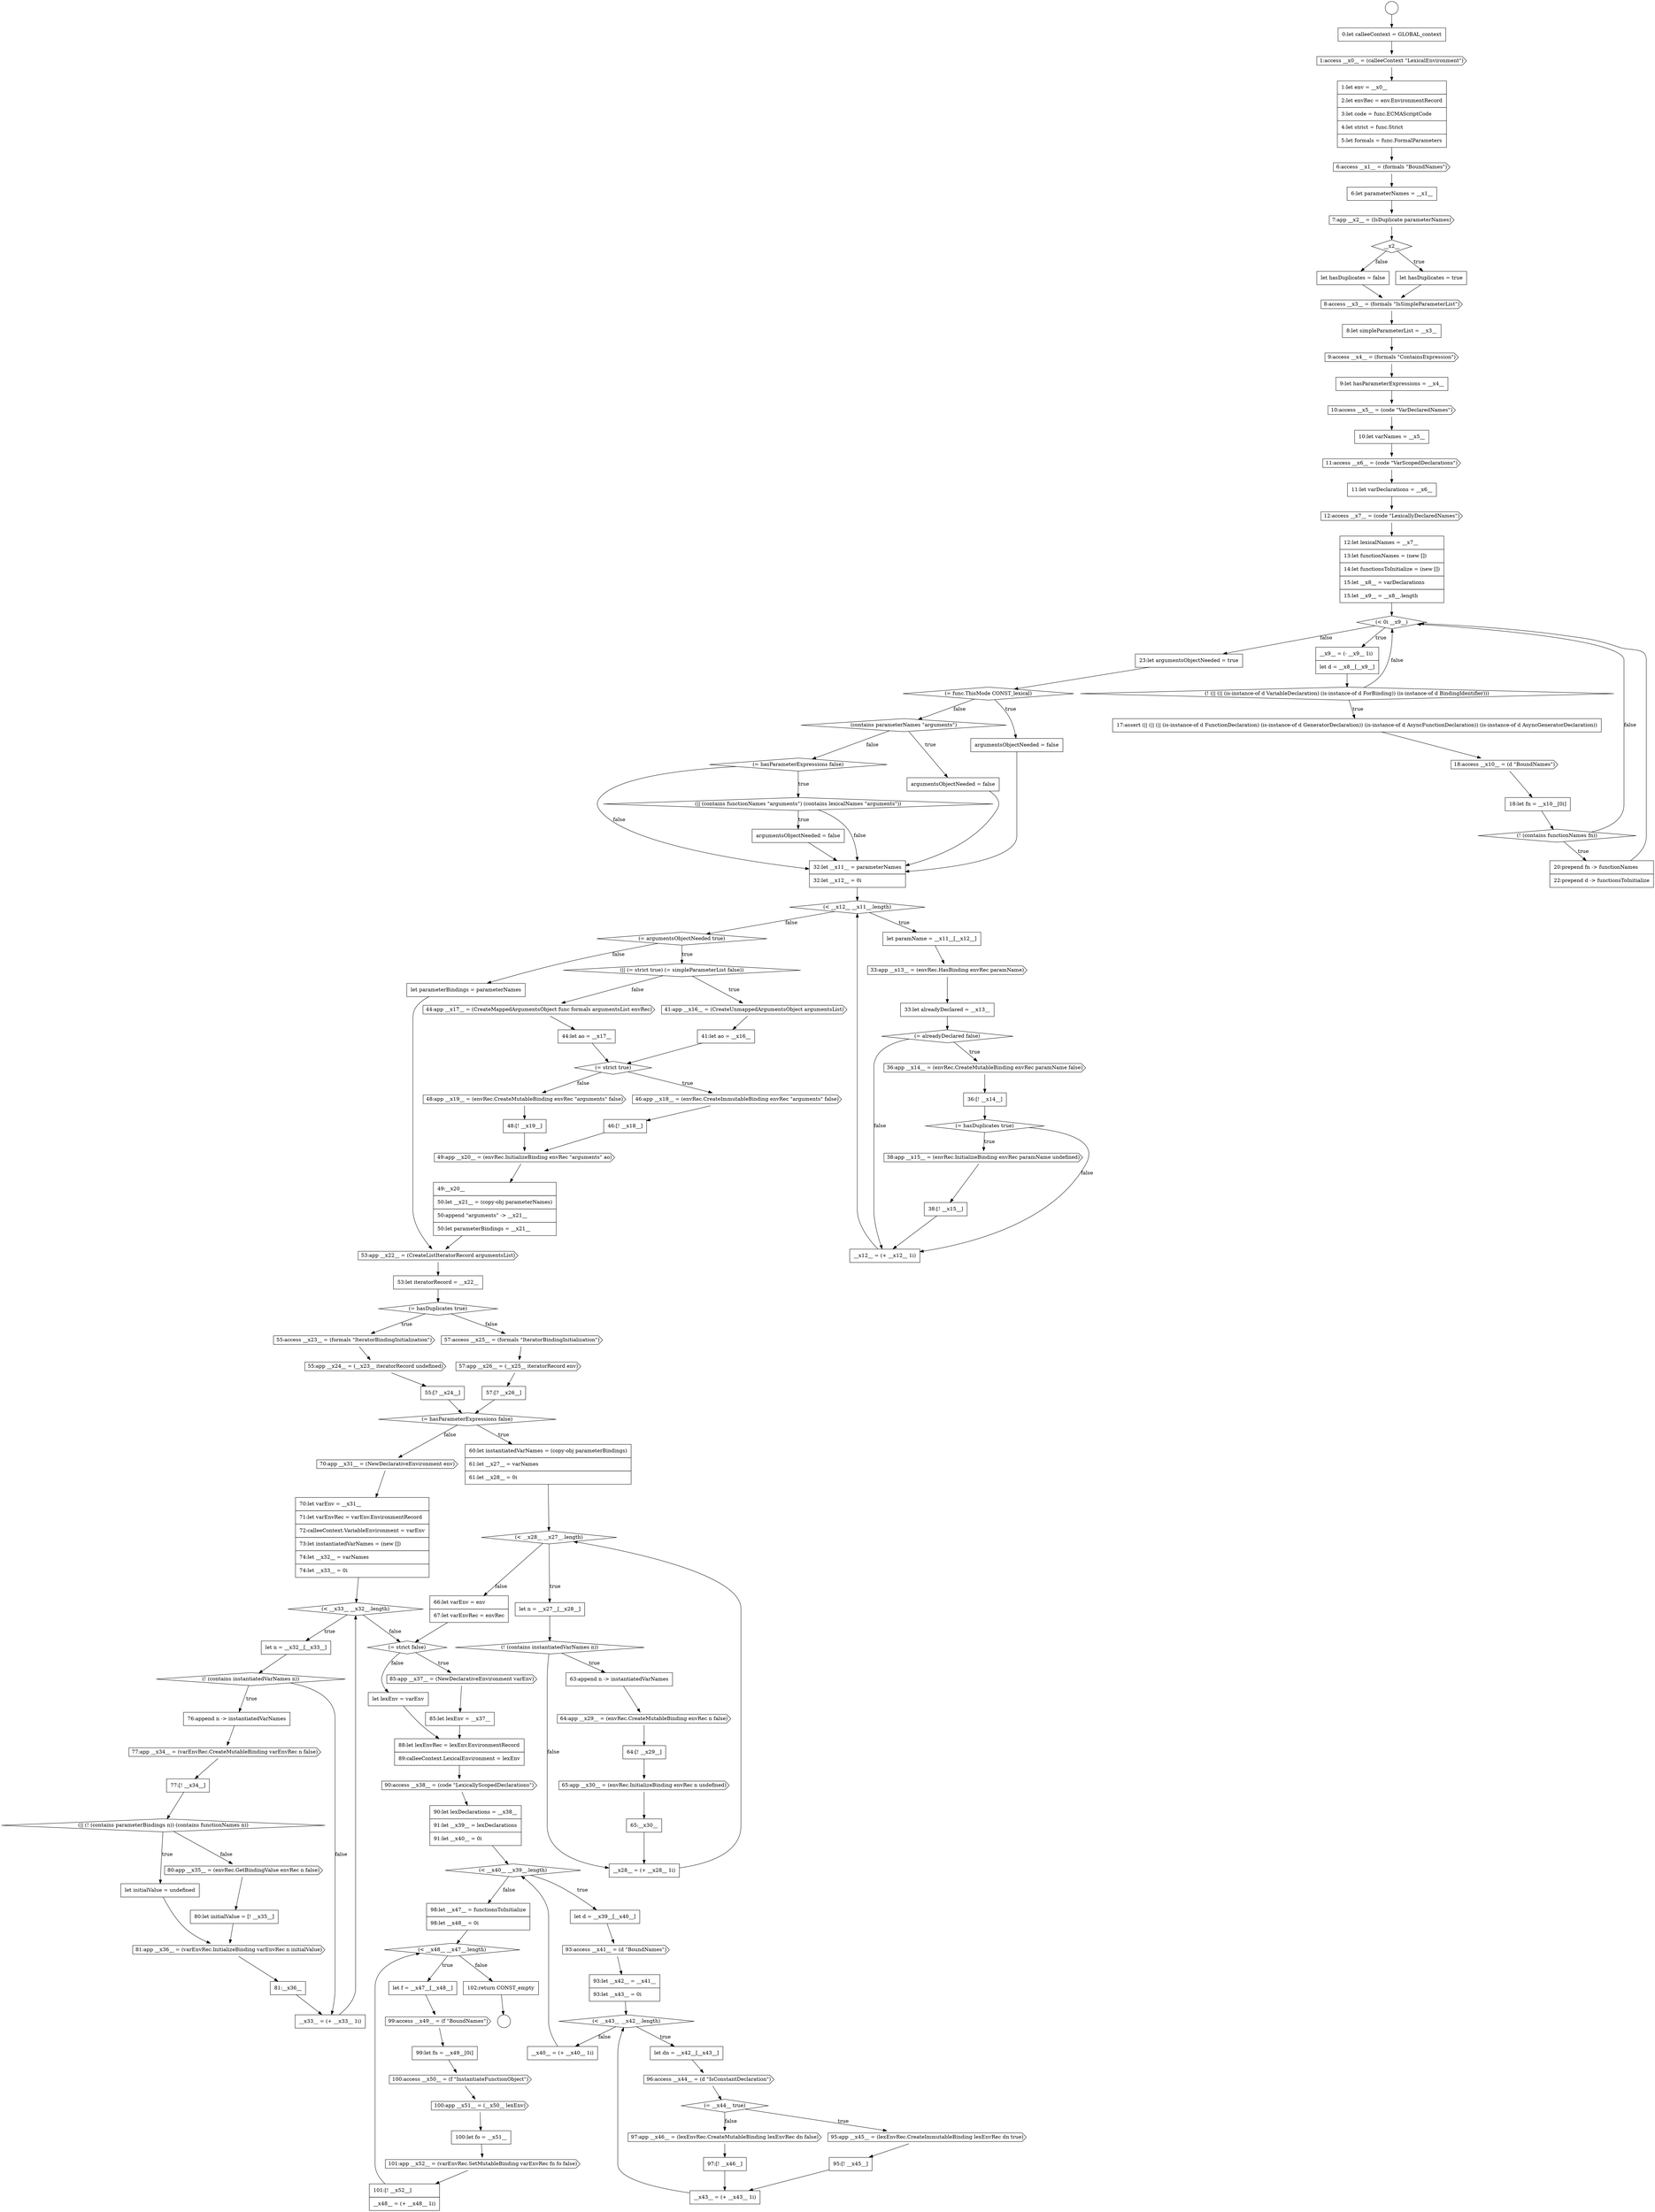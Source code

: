 digraph {
  node2163 [shape=none, margin=0, label=<<font color="black">
    <table border="0" cellborder="1" cellspacing="0" cellpadding="10">
      <tr><td align="left">41:let ao = __x16__</td></tr>
    </table>
  </font>> color="black" fillcolor="white" style=filled]
  node2199 [shape=diamond, label=<<font color="black">(! (contains instantiatedVarNames n))</font>> color="black" fillcolor="white" style=filled]
  node2131 [shape=none, margin=0, label=<<font color="black">
    <table border="0" cellborder="1" cellspacing="0" cellpadding="10">
      <tr><td align="left">12:let lexicalNames = __x7__</td></tr>
      <tr><td align="left">13:let functionNames = (new [])</td></tr>
      <tr><td align="left">14:let functionsToInitialize = (new [])</td></tr>
      <tr><td align="left">15:let __x8__ = varDeclarations</td></tr>
      <tr><td align="left">15:let __x9__ = __x8__.length</td></tr>
    </table>
  </font>> color="black" fillcolor="white" style=filled]
  node2210 [shape=diamond, label=<<font color="black">(= strict false)</font>> color="black" fillcolor="white" style=filled]
  node2117 [shape=none, margin=0, label=<<font color="black">
    <table border="0" cellborder="1" cellspacing="0" cellpadding="10">
      <tr><td align="left">6:let parameterNames = __x1__</td></tr>
    </table>
  </font>> color="black" fillcolor="white" style=filled]
  node2231 [shape=none, margin=0, label=<<font color="black">
    <table border="0" cellborder="1" cellspacing="0" cellpadding="10">
      <tr><td align="left">98:let __x47__ = functionsToInitialize</td></tr>
      <tr><td align="left">98:let __x48__ = 0i</td></tr>
    </table>
  </font>> color="black" fillcolor="white" style=filled]
  node2114 [shape=cds, label=<<font color="black">1:access __x0__ = (calleeContext &quot;LexicalEnvironment&quot;)</font>> color="black" fillcolor="white" style=filled]
  node2195 [shape=cds, label=<<font color="black">70:app __x31__ = (NewDeclarativeEnvironment env)</font>> color="black" fillcolor="white" style=filled]
  node2184 [shape=none, margin=0, label=<<font color="black">
    <table border="0" cellborder="1" cellspacing="0" cellpadding="10">
      <tr><td align="left">60:let instantiatedVarNames = (copy-obj parameterBindings)</td></tr>
      <tr><td align="left">61:let __x27__ = varNames</td></tr>
      <tr><td align="left">61:let __x28__ = 0i</td></tr>
    </table>
  </font>> color="black" fillcolor="white" style=filled]
  node2141 [shape=diamond, label=<<font color="black">(= func.ThisMode CONST_lexical)</font>> color="black" fillcolor="white" style=filled]
  node2168 [shape=none, margin=0, label=<<font color="black">
    <table border="0" cellborder="1" cellspacing="0" cellpadding="10">
      <tr><td align="left">46:[! __x18__]</td></tr>
    </table>
  </font>> color="black" fillcolor="white" style=filled]
  node2146 [shape=diamond, label=<<font color="black">(|| (contains functionNames &quot;arguments&quot;) (contains lexicalNames &quot;arguments&quot;))</font>> color="black" fillcolor="white" style=filled]
  node2216 [shape=none, margin=0, label=<<font color="black">
    <table border="0" cellborder="1" cellspacing="0" cellpadding="10">
      <tr><td align="left">90:let lexDeclarations = __x38__</td></tr>
      <tr><td align="left">91:let __x39__ = lexDeclarations</td></tr>
      <tr><td align="left">91:let __x40__ = 0i</td></tr>
    </table>
  </font>> color="black" fillcolor="white" style=filled]
  node2227 [shape=cds, label=<<font color="black">97:app __x46__ = (lexEnvRec.CreateMutableBinding lexEnvRec dn false)</font>> color="black" fillcolor="white" style=filled]
  node2173 [shape=none, margin=0, label=<<font color="black">
    <table border="0" cellborder="1" cellspacing="0" cellpadding="10">
      <tr><td align="left">let parameterBindings = parameterNames</td></tr>
    </table>
  </font>> color="black" fillcolor="white" style=filled]
  node2136 [shape=cds, label=<<font color="black">18:access __x10__ = (d &quot;BoundNames&quot;)</font>> color="black" fillcolor="white" style=filled]
  node2217 [shape=diamond, label=<<font color="black">(&lt; __x40__ __x39__.length)</font>> color="black" fillcolor="white" style=filled]
  node2185 [shape=diamond, label=<<font color="black">(&lt; __x28__ __x27__.length)</font>> color="black" fillcolor="white" style=filled]
  node2126 [shape=cds, label=<<font color="black">10:access __x5__ = (code &quot;VarDeclaredNames&quot;)</font>> color="black" fillcolor="white" style=filled]
  node2169 [shape=cds, label=<<font color="black">48:app __x19__ = (envRec.CreateMutableBinding envRec &quot;arguments&quot; false)</font>> color="black" fillcolor="white" style=filled]
  node2158 [shape=none, margin=0, label=<<font color="black">
    <table border="0" cellborder="1" cellspacing="0" cellpadding="10">
      <tr><td align="left">38:[! __x15__]</td></tr>
    </table>
  </font>> color="black" fillcolor="white" style=filled]
  node2237 [shape=cds, label=<<font color="black">100:app __x51__ = (__x50__ lexEnv)</font>> color="black" fillcolor="white" style=filled]
  node2236 [shape=cds, label=<<font color="black">100:access __x50__ = (f &quot;InstantiateFunctionObject&quot;)</font>> color="black" fillcolor="white" style=filled]
  node2122 [shape=cds, label=<<font color="black">8:access __x3__ = (formals &quot;IsSimpleParameterList&quot;)</font>> color="black" fillcolor="white" style=filled]
  node2178 [shape=cds, label=<<font color="black">55:app __x24__ = (__x23__ iteratorRecord undefined)</font>> color="black" fillcolor="white" style=filled]
  node2222 [shape=none, margin=0, label=<<font color="black">
    <table border="0" cellborder="1" cellspacing="0" cellpadding="10">
      <tr><td align="left">let dn = __x42__[__x43__]</td></tr>
    </table>
  </font>> color="black" fillcolor="white" style=filled]
  node2190 [shape=none, margin=0, label=<<font color="black">
    <table border="0" cellborder="1" cellspacing="0" cellpadding="10">
      <tr><td align="left">64:[! __x29__]</td></tr>
    </table>
  </font>> color="black" fillcolor="white" style=filled]
  node2137 [shape=none, margin=0, label=<<font color="black">
    <table border="0" cellborder="1" cellspacing="0" cellpadding="10">
      <tr><td align="left">18:let fn = __x10__[0i]</td></tr>
    </table>
  </font>> color="black" fillcolor="white" style=filled]
  node2154 [shape=cds, label=<<font color="black">36:app __x14__ = (envRec.CreateMutableBinding envRec paramName false)</font>> color="black" fillcolor="white" style=filled]
  node2205 [shape=cds, label=<<font color="black">80:app __x35__ = (envRec.GetBindingValue envRec n false)</font>> color="black" fillcolor="white" style=filled]
  node2204 [shape=none, margin=0, label=<<font color="black">
    <table border="0" cellborder="1" cellspacing="0" cellpadding="10">
      <tr><td align="left">let initialValue = undefined</td></tr>
    </table>
  </font>> color="black" fillcolor="white" style=filled]
  node2164 [shape=cds, label=<<font color="black">44:app __x17__ = (CreateMappedArgumentsObject func formals argumentsList envRec)</font>> color="black" fillcolor="white" style=filled]
  node2118 [shape=cds, label=<<font color="black">7:app __x2__ = (IsDuplicate parameterNames)</font>> color="black" fillcolor="white" style=filled]
  node2232 [shape=diamond, label=<<font color="black">(&lt; __x48__ __x47__.length)</font>> color="black" fillcolor="white" style=filled]
  node2133 [shape=none, margin=0, label=<<font color="black">
    <table border="0" cellborder="1" cellspacing="0" cellpadding="10">
      <tr><td align="left">__x9__ = (- __x9__ 1i)</td></tr>
      <tr><td align="left">let d = __x8__[__x9__]</td></tr>
    </table>
  </font>> color="black" fillcolor="white" style=filled]
  node2147 [shape=none, margin=0, label=<<font color="black">
    <table border="0" cellborder="1" cellspacing="0" cellpadding="10">
      <tr><td align="left">argumentsObjectNeeded = false</td></tr>
    </table>
  </font>> color="black" fillcolor="white" style=filled]
  node2150 [shape=none, margin=0, label=<<font color="black">
    <table border="0" cellborder="1" cellspacing="0" cellpadding="10">
      <tr><td align="left">let paramName = __x11__[__x12__]</td></tr>
    </table>
  </font>> color="black" fillcolor="white" style=filled]
  node2132 [shape=diamond, label=<<font color="black">(&lt; 0i __x9__)</font>> color="black" fillcolor="white" style=filled]
  node2200 [shape=none, margin=0, label=<<font color="black">
    <table border="0" cellborder="1" cellspacing="0" cellpadding="10">
      <tr><td align="left">76:append n -&gt; instantiatedVarNames</td></tr>
    </table>
  </font>> color="black" fillcolor="white" style=filled]
  node2179 [shape=none, margin=0, label=<<font color="black">
    <table border="0" cellborder="1" cellspacing="0" cellpadding="10">
      <tr><td align="left">55:[? __x24__]</td></tr>
    </table>
  </font>> color="black" fillcolor="white" style=filled]
  node2181 [shape=cds, label=<<font color="black">57:app __x26__ = (__x25__ iteratorRecord env)</font>> color="black" fillcolor="white" style=filled]
  node2213 [shape=none, margin=0, label=<<font color="black">
    <table border="0" cellborder="1" cellspacing="0" cellpadding="10">
      <tr><td align="left">let lexEnv = varEnv</td></tr>
    </table>
  </font>> color="black" fillcolor="white" style=filled]
  node2211 [shape=cds, label=<<font color="black">85:app __x37__ = (NewDeclarativeEnvironment varEnv)</font>> color="black" fillcolor="white" style=filled]
  node2228 [shape=none, margin=0, label=<<font color="black">
    <table border="0" cellborder="1" cellspacing="0" cellpadding="10">
      <tr><td align="left">97:[! __x46__]</td></tr>
    </table>
  </font>> color="black" fillcolor="white" style=filled]
  node2112 [shape=circle label=" " color="black" fillcolor="white" style=filled]
  node2157 [shape=cds, label=<<font color="black">38:app __x15__ = (envRec.InitializeBinding envRec paramName undefined)</font>> color="black" fillcolor="white" style=filled]
  node2115 [shape=none, margin=0, label=<<font color="black">
    <table border="0" cellborder="1" cellspacing="0" cellpadding="10">
      <tr><td align="left">1:let env = __x0__</td></tr>
      <tr><td align="left">2:let envRec = env.EnvironmentRecord</td></tr>
      <tr><td align="left">3:let code = func.ECMAScriptCode</td></tr>
      <tr><td align="left">4:let strict = func.Strict</td></tr>
      <tr><td align="left">5:let formals = func.FormalParameters</td></tr>
    </table>
  </font>> color="black" fillcolor="white" style=filled]
  node2172 [shape=none, margin=0, label=<<font color="black">
    <table border="0" cellborder="1" cellspacing="0" cellpadding="10">
      <tr><td align="left">49:__x20__</td></tr>
      <tr><td align="left">50:let __x21__ = (copy-obj parameterNames)</td></tr>
      <tr><td align="left">50:append &quot;arguments&quot; -&gt; __x21__</td></tr>
      <tr><td align="left">50:let parameterBindings = __x21__</td></tr>
    </table>
  </font>> color="black" fillcolor="white" style=filled]
  node2196 [shape=none, margin=0, label=<<font color="black">
    <table border="0" cellborder="1" cellspacing="0" cellpadding="10">
      <tr><td align="left">70:let varEnv = __x31__</td></tr>
      <tr><td align="left">71:let varEnvRec = varEnv.EnvironmentRecord</td></tr>
      <tr><td align="left">72:calleeContext.VariableEnvironment = varEnv</td></tr>
      <tr><td align="left">73:let instantiatedVarNames = (new [])</td></tr>
      <tr><td align="left">74:let __x32__ = varNames</td></tr>
      <tr><td align="left">74:let __x33__ = 0i</td></tr>
    </table>
  </font>> color="black" fillcolor="white" style=filled]
  node2240 [shape=none, margin=0, label=<<font color="black">
    <table border="0" cellborder="1" cellspacing="0" cellpadding="10">
      <tr><td align="left">101:[! __x52__]</td></tr>
      <tr><td align="left">__x48__ = (+ __x48__ 1i)</td></tr>
    </table>
  </font>> color="black" fillcolor="white" style=filled]
  node2125 [shape=none, margin=0, label=<<font color="black">
    <table border="0" cellborder="1" cellspacing="0" cellpadding="10">
      <tr><td align="left">9:let hasParameterExpressions = __x4__</td></tr>
    </table>
  </font>> color="black" fillcolor="white" style=filled]
  node2153 [shape=diamond, label=<<font color="black">(= alreadyDeclared false)</font>> color="black" fillcolor="white" style=filled]
  node2140 [shape=none, margin=0, label=<<font color="black">
    <table border="0" cellborder="1" cellspacing="0" cellpadding="10">
      <tr><td align="left">23:let argumentsObjectNeeded = true</td></tr>
    </table>
  </font>> color="black" fillcolor="white" style=filled]
  node2203 [shape=diamond, label=<<font color="black">(|| (! (contains parameterBindings n)) (contains functionNames n))</font>> color="black" fillcolor="white" style=filled]
  node2208 [shape=none, margin=0, label=<<font color="black">
    <table border="0" cellborder="1" cellspacing="0" cellpadding="10">
      <tr><td align="left">81:__x36__</td></tr>
    </table>
  </font>> color="black" fillcolor="white" style=filled]
  node2221 [shape=diamond, label=<<font color="black">(&lt; __x43__ __x42__.length)</font>> color="black" fillcolor="white" style=filled]
  node2189 [shape=cds, label=<<font color="black">64:app __x29__ = (envRec.CreateMutableBinding envRec n false)</font>> color="black" fillcolor="white" style=filled]
  node2176 [shape=diamond, label=<<font color="black">(= hasDuplicates true)</font>> color="black" fillcolor="white" style=filled]
  node2149 [shape=diamond, label=<<font color="black">(&lt; __x12__ __x11__.length)</font>> color="black" fillcolor="white" style=filled]
  node2121 [shape=none, margin=0, label=<<font color="black">
    <table border="0" cellborder="1" cellspacing="0" cellpadding="10">
      <tr><td align="left">let hasDuplicates = false</td></tr>
    </table>
  </font>> color="black" fillcolor="white" style=filled]
  node2235 [shape=none, margin=0, label=<<font color="black">
    <table border="0" cellborder="1" cellspacing="0" cellpadding="10">
      <tr><td align="left">99:let fn = __x49__[0i]</td></tr>
    </table>
  </font>> color="black" fillcolor="white" style=filled]
  node2144 [shape=none, margin=0, label=<<font color="black">
    <table border="0" cellborder="1" cellspacing="0" cellpadding="10">
      <tr><td align="left">argumentsObjectNeeded = false</td></tr>
    </table>
  </font>> color="black" fillcolor="white" style=filled]
  node2225 [shape=cds, label=<<font color="black">95:app __x45__ = (lexEnvRec.CreateImmutableBinding lexEnvRec dn true)</font>> color="black" fillcolor="white" style=filled]
  node2188 [shape=none, margin=0, label=<<font color="black">
    <table border="0" cellborder="1" cellspacing="0" cellpadding="10">
      <tr><td align="left">63:append n -&gt; instantiatedVarNames</td></tr>
    </table>
  </font>> color="black" fillcolor="white" style=filled]
  node2134 [shape=diamond, label=<<font color="black">(! (|| (|| (is-instance-of d VariableDeclaration) (is-instance-of d ForBinding)) (is-instance-of d BindingIdentifier)))</font>> color="black" fillcolor="white" style=filled]
  node2161 [shape=diamond, label=<<font color="black">(|| (= strict true) (= simpleParameterList false))</font>> color="black" fillcolor="white" style=filled]
  node2193 [shape=none, margin=0, label=<<font color="black">
    <table border="0" cellborder="1" cellspacing="0" cellpadding="10">
      <tr><td align="left">__x28__ = (+ __x28__ 1i)</td></tr>
    </table>
  </font>> color="black" fillcolor="white" style=filled]
  node2220 [shape=none, margin=0, label=<<font color="black">
    <table border="0" cellborder="1" cellspacing="0" cellpadding="10">
      <tr><td align="left">93:let __x42__ = __x41__</td></tr>
      <tr><td align="left">93:let __x43__ = 0i</td></tr>
    </table>
  </font>> color="black" fillcolor="white" style=filled]
  node2166 [shape=diamond, label=<<font color="black">(= strict true)</font>> color="black" fillcolor="white" style=filled]
  node2148 [shape=none, margin=0, label=<<font color="black">
    <table border="0" cellborder="1" cellspacing="0" cellpadding="10">
      <tr><td align="left">32:let __x11__ = parameterNames</td></tr>
      <tr><td align="left">32:let __x12__ = 0i</td></tr>
    </table>
  </font>> color="black" fillcolor="white" style=filled]
  node2119 [shape=diamond, label=<<font color="black">__x2__</font>> color="black" fillcolor="white" style=filled]
  node2214 [shape=none, margin=0, label=<<font color="black">
    <table border="0" cellborder="1" cellspacing="0" cellpadding="10">
      <tr><td align="left">88:let lexEnvRec = lexEnv.EnvironmentRecord</td></tr>
      <tr><td align="left">89:calleeContext.LexicalEnvironment = lexEnv</td></tr>
    </table>
  </font>> color="black" fillcolor="white" style=filled]
  node2116 [shape=cds, label=<<font color="black">6:access __x1__ = (formals &quot;BoundNames&quot;)</font>> color="black" fillcolor="white" style=filled]
  node2197 [shape=diamond, label=<<font color="black">(&lt; __x33__ __x32__.length)</font>> color="black" fillcolor="white" style=filled]
  node2151 [shape=cds, label=<<font color="black">33:app __x13__ = (envRec.HasBinding envRec paramName)</font>> color="black" fillcolor="white" style=filled]
  node2229 [shape=none, margin=0, label=<<font color="black">
    <table border="0" cellborder="1" cellspacing="0" cellpadding="10">
      <tr><td align="left">__x43__ = (+ __x43__ 1i)</td></tr>
    </table>
  </font>> color="black" fillcolor="white" style=filled]
  node2180 [shape=cds, label=<<font color="black">57:access __x25__ = (formals &quot;IteratorBindingInitialization&quot;)</font>> color="black" fillcolor="white" style=filled]
  node2182 [shape=none, margin=0, label=<<font color="black">
    <table border="0" cellborder="1" cellspacing="0" cellpadding="10">
      <tr><td align="left">57:[? __x26__]</td></tr>
    </table>
  </font>> color="black" fillcolor="white" style=filled]
  node2129 [shape=none, margin=0, label=<<font color="black">
    <table border="0" cellborder="1" cellspacing="0" cellpadding="10">
      <tr><td align="left">11:let varDeclarations = __x6__</td></tr>
    </table>
  </font>> color="black" fillcolor="white" style=filled]
  node2111 [shape=circle label=" " color="black" fillcolor="white" style=filled]
  node2139 [shape=none, margin=0, label=<<font color="black">
    <table border="0" cellborder="1" cellspacing="0" cellpadding="10">
      <tr><td align="left">20:prepend fn -&gt; functionNames</td></tr>
      <tr><td align="left">22:prepend d -&gt; functionsToInitialize</td></tr>
    </table>
  </font>> color="black" fillcolor="white" style=filled]
  node2156 [shape=diamond, label=<<font color="black">(= hasDuplicates true)</font>> color="black" fillcolor="white" style=filled]
  node2207 [shape=cds, label=<<font color="black">81:app __x36__ = (varEnvRec.InitializeBinding varEnvRec n initialValue)</font>> color="black" fillcolor="white" style=filled]
  node2212 [shape=none, margin=0, label=<<font color="black">
    <table border="0" cellborder="1" cellspacing="0" cellpadding="10">
      <tr><td align="left">85:let lexEnv = __x37__</td></tr>
    </table>
  </font>> color="black" fillcolor="white" style=filled]
  node2171 [shape=cds, label=<<font color="black">49:app __x20__ = (envRec.InitializeBinding envRec &quot;arguments&quot; ao)</font>> color="black" fillcolor="white" style=filled]
  node2239 [shape=cds, label=<<font color="black">101:app __x52__ = (varEnvRec.SetMutableBinding varEnvRec fn fo false)</font>> color="black" fillcolor="white" style=filled]
  node2202 [shape=none, margin=0, label=<<font color="black">
    <table border="0" cellborder="1" cellspacing="0" cellpadding="10">
      <tr><td align="left">77:[! __x34__]</td></tr>
    </table>
  </font>> color="black" fillcolor="white" style=filled]
  node2124 [shape=cds, label=<<font color="black">9:access __x4__ = (formals &quot;ContainsExpression&quot;)</font>> color="black" fillcolor="white" style=filled]
  node2234 [shape=cds, label=<<font color="black">99:access __x49__ = (f &quot;BoundNames&quot;)</font>> color="black" fillcolor="white" style=filled]
  node2192 [shape=none, margin=0, label=<<font color="black">
    <table border="0" cellborder="1" cellspacing="0" cellpadding="10">
      <tr><td align="left">65:__x30__</td></tr>
    </table>
  </font>> color="black" fillcolor="white" style=filled]
  node2143 [shape=diamond, label=<<font color="black">(contains parameterNames &quot;arguments&quot;)</font>> color="black" fillcolor="white" style=filled]
  node2175 [shape=none, margin=0, label=<<font color="black">
    <table border="0" cellborder="1" cellspacing="0" cellpadding="10">
      <tr><td align="left">53:let iteratorRecord = __x22__</td></tr>
    </table>
  </font>> color="black" fillcolor="white" style=filled]
  node2160 [shape=diamond, label=<<font color="black">(= argumentsObjectNeeded true)</font>> color="black" fillcolor="white" style=filled]
  node2224 [shape=diamond, label=<<font color="black">(= __x44__ true)</font>> color="black" fillcolor="white" style=filled]
  node2165 [shape=none, margin=0, label=<<font color="black">
    <table border="0" cellborder="1" cellspacing="0" cellpadding="10">
      <tr><td align="left">44:let ao = __x17__</td></tr>
    </table>
  </font>> color="black" fillcolor="white" style=filled]
  node2219 [shape=cds, label=<<font color="black">93:access __x41__ = (d &quot;BoundNames&quot;)</font>> color="black" fillcolor="white" style=filled]
  node2128 [shape=cds, label=<<font color="black">11:access __x6__ = (code &quot;VarScopedDeclarations&quot;)</font>> color="black" fillcolor="white" style=filled]
  node2113 [shape=none, margin=0, label=<<font color="black">
    <table border="0" cellborder="1" cellspacing="0" cellpadding="10">
      <tr><td align="left">0:let calleeContext = GLOBAL_context</td></tr>
    </table>
  </font>> color="black" fillcolor="white" style=filled]
  node2145 [shape=diamond, label=<<font color="black">(= hasParameterExpressions false)</font>> color="black" fillcolor="white" style=filled]
  node2194 [shape=none, margin=0, label=<<font color="black">
    <table border="0" cellborder="1" cellspacing="0" cellpadding="10">
      <tr><td align="left">66:let varEnv = env</td></tr>
      <tr><td align="left">67:let varEnvRec = envRec</td></tr>
    </table>
  </font>> color="black" fillcolor="white" style=filled]
  node2215 [shape=cds, label=<<font color="black">90:access __x38__ = (code &quot;LexicallyScopedDeclarations&quot;)</font>> color="black" fillcolor="white" style=filled]
  node2209 [shape=none, margin=0, label=<<font color="black">
    <table border="0" cellborder="1" cellspacing="0" cellpadding="10">
      <tr><td align="left">__x33__ = (+ __x33__ 1i)</td></tr>
    </table>
  </font>> color="black" fillcolor="white" style=filled]
  node2187 [shape=diamond, label=<<font color="black">(! (contains instantiatedVarNames n))</font>> color="black" fillcolor="white" style=filled]
  node2226 [shape=none, margin=0, label=<<font color="black">
    <table border="0" cellborder="1" cellspacing="0" cellpadding="10">
      <tr><td align="left">95:[! __x45__]</td></tr>
    </table>
  </font>> color="black" fillcolor="white" style=filled]
  node2167 [shape=cds, label=<<font color="black">46:app __x18__ = (envRec.CreateImmutableBinding envRec &quot;arguments&quot; false)</font>> color="black" fillcolor="white" style=filled]
  node2174 [shape=cds, label=<<font color="black">53:app __x22__ = (CreateListIteratorRecord argumentsList)</font>> color="black" fillcolor="white" style=filled]
  node2135 [shape=none, margin=0, label=<<font color="black">
    <table border="0" cellborder="1" cellspacing="0" cellpadding="10">
      <tr><td align="left">17:assert (|| (|| (|| (is-instance-of d FunctionDeclaration) (is-instance-of d GeneratorDeclaration)) (is-instance-of d AsyncFunctionDeclaration)) (is-instance-of d AsyncGeneratorDeclaration))</td></tr>
    </table>
  </font>> color="black" fillcolor="white" style=filled]
  node2130 [shape=cds, label=<<font color="black">12:access __x7__ = (code &quot;LexicallyDeclaredNames&quot;)</font>> color="black" fillcolor="white" style=filled]
  node2152 [shape=none, margin=0, label=<<font color="black">
    <table border="0" cellborder="1" cellspacing="0" cellpadding="10">
      <tr><td align="left">33:let alreadyDeclared = __x13__</td></tr>
    </table>
  </font>> color="black" fillcolor="white" style=filled]
  node2198 [shape=none, margin=0, label=<<font color="black">
    <table border="0" cellborder="1" cellspacing="0" cellpadding="10">
      <tr><td align="left">let n = __x32__[__x33__]</td></tr>
    </table>
  </font>> color="black" fillcolor="white" style=filled]
  node2162 [shape=cds, label=<<font color="black">41:app __x16__ = (CreateUnmappedArgumentsObject argumentsList)</font>> color="black" fillcolor="white" style=filled]
  node2183 [shape=diamond, label=<<font color="black">(= hasParameterExpressions false)</font>> color="black" fillcolor="white" style=filled]
  node2120 [shape=none, margin=0, label=<<font color="black">
    <table border="0" cellborder="1" cellspacing="0" cellpadding="10">
      <tr><td align="left">let hasDuplicates = true</td></tr>
    </table>
  </font>> color="black" fillcolor="white" style=filled]
  node2230 [shape=none, margin=0, label=<<font color="black">
    <table border="0" cellborder="1" cellspacing="0" cellpadding="10">
      <tr><td align="left">__x40__ = (+ __x40__ 1i)</td></tr>
    </table>
  </font>> color="black" fillcolor="white" style=filled]
  node2142 [shape=none, margin=0, label=<<font color="black">
    <table border="0" cellborder="1" cellspacing="0" cellpadding="10">
      <tr><td align="left">argumentsObjectNeeded = false</td></tr>
    </table>
  </font>> color="black" fillcolor="white" style=filled]
  node2155 [shape=none, margin=0, label=<<font color="black">
    <table border="0" cellborder="1" cellspacing="0" cellpadding="10">
      <tr><td align="left">36:[! __x14__]</td></tr>
    </table>
  </font>> color="black" fillcolor="white" style=filled]
  node2233 [shape=none, margin=0, label=<<font color="black">
    <table border="0" cellborder="1" cellspacing="0" cellpadding="10">
      <tr><td align="left">let f = __x47__[__x48__]</td></tr>
    </table>
  </font>> color="black" fillcolor="white" style=filled]
  node2123 [shape=none, margin=0, label=<<font color="black">
    <table border="0" cellborder="1" cellspacing="0" cellpadding="10">
      <tr><td align="left">8:let simpleParameterList = __x3__</td></tr>
    </table>
  </font>> color="black" fillcolor="white" style=filled]
  node2218 [shape=none, margin=0, label=<<font color="black">
    <table border="0" cellborder="1" cellspacing="0" cellpadding="10">
      <tr><td align="left">let d = __x39__[__x40__]</td></tr>
    </table>
  </font>> color="black" fillcolor="white" style=filled]
  node2201 [shape=cds, label=<<font color="black">77:app __x34__ = (varEnvRec.CreateMutableBinding varEnvRec n false)</font>> color="black" fillcolor="white" style=filled]
  node2186 [shape=none, margin=0, label=<<font color="black">
    <table border="0" cellborder="1" cellspacing="0" cellpadding="10">
      <tr><td align="left">let n = __x27__[__x28__]</td></tr>
    </table>
  </font>> color="black" fillcolor="white" style=filled]
  node2223 [shape=cds, label=<<font color="black">96:access __x44__ = (d &quot;IsConstantDeclaration&quot;)</font>> color="black" fillcolor="white" style=filled]
  node2159 [shape=none, margin=0, label=<<font color="black">
    <table border="0" cellborder="1" cellspacing="0" cellpadding="10">
      <tr><td align="left">__x12__ = (+ __x12__ 1i)</td></tr>
    </table>
  </font>> color="black" fillcolor="white" style=filled]
  node2138 [shape=diamond, label=<<font color="black">(! (contains functionNames fn))</font>> color="black" fillcolor="white" style=filled]
  node2241 [shape=none, margin=0, label=<<font color="black">
    <table border="0" cellborder="1" cellspacing="0" cellpadding="10">
      <tr><td align="left">102:return CONST_empty</td></tr>
    </table>
  </font>> color="black" fillcolor="white" style=filled]
  node2127 [shape=none, margin=0, label=<<font color="black">
    <table border="0" cellborder="1" cellspacing="0" cellpadding="10">
      <tr><td align="left">10:let varNames = __x5__</td></tr>
    </table>
  </font>> color="black" fillcolor="white" style=filled]
  node2206 [shape=none, margin=0, label=<<font color="black">
    <table border="0" cellborder="1" cellspacing="0" cellpadding="10">
      <tr><td align="left">80:let initialValue = [! __x35__]</td></tr>
    </table>
  </font>> color="black" fillcolor="white" style=filled]
  node2238 [shape=none, margin=0, label=<<font color="black">
    <table border="0" cellborder="1" cellspacing="0" cellpadding="10">
      <tr><td align="left">100:let fo = __x51__</td></tr>
    </table>
  </font>> color="black" fillcolor="white" style=filled]
  node2170 [shape=none, margin=0, label=<<font color="black">
    <table border="0" cellborder="1" cellspacing="0" cellpadding="10">
      <tr><td align="left">48:[! __x19__]</td></tr>
    </table>
  </font>> color="black" fillcolor="white" style=filled]
  node2191 [shape=cds, label=<<font color="black">65:app __x30__ = (envRec.InitializeBinding envRec n undefined)</font>> color="black" fillcolor="white" style=filled]
  node2177 [shape=cds, label=<<font color="black">55:access __x23__ = (formals &quot;IteratorBindingInitialization&quot;)</font>> color="black" fillcolor="white" style=filled]
  node2174 -> node2175 [ color="black"]
  node2159 -> node2149 [ color="black"]
  node2207 -> node2208 [ color="black"]
  node2131 -> node2132 [ color="black"]
  node2235 -> node2236 [ color="black"]
  node2135 -> node2136 [ color="black"]
  node2188 -> node2189 [ color="black"]
  node2173 -> node2174 [ color="black"]
  node2114 -> node2115 [ color="black"]
  node2216 -> node2217 [ color="black"]
  node2125 -> node2126 [ color="black"]
  node2197 -> node2198 [label=<<font color="black">true</font>> color="black"]
  node2197 -> node2210 [label=<<font color="black">false</font>> color="black"]
  node2205 -> node2206 [ color="black"]
  node2182 -> node2183 [ color="black"]
  node2169 -> node2170 [ color="black"]
  node2233 -> node2234 [ color="black"]
  node2158 -> node2159 [ color="black"]
  node2151 -> node2152 [ color="black"]
  node2176 -> node2177 [label=<<font color="black">true</font>> color="black"]
  node2176 -> node2180 [label=<<font color="black">false</font>> color="black"]
  node2234 -> node2235 [ color="black"]
  node2116 -> node2117 [ color="black"]
  node2189 -> node2190 [ color="black"]
  node2241 -> node2112 [ color="black"]
  node2139 -> node2132 [ color="black"]
  node2145 -> node2146 [label=<<font color="black">true</font>> color="black"]
  node2145 -> node2148 [label=<<font color="black">false</font>> color="black"]
  node2222 -> node2223 [ color="black"]
  node2214 -> node2215 [ color="black"]
  node2136 -> node2137 [ color="black"]
  node2121 -> node2122 [ color="black"]
  node2156 -> node2157 [label=<<font color="black">true</font>> color="black"]
  node2156 -> node2159 [label=<<font color="black">false</font>> color="black"]
  node2165 -> node2166 [ color="black"]
  node2111 -> node2113 [ color="black"]
  node2167 -> node2168 [ color="black"]
  node2206 -> node2207 [ color="black"]
  node2224 -> node2225 [label=<<font color="black">true</font>> color="black"]
  node2224 -> node2227 [label=<<font color="black">false</font>> color="black"]
  node2221 -> node2222 [label=<<font color="black">true</font>> color="black"]
  node2221 -> node2230 [label=<<font color="black">false</font>> color="black"]
  node2178 -> node2179 [ color="black"]
  node2210 -> node2211 [label=<<font color="black">true</font>> color="black"]
  node2210 -> node2213 [label=<<font color="black">false</font>> color="black"]
  node2170 -> node2171 [ color="black"]
  node2143 -> node2144 [label=<<font color="black">true</font>> color="black"]
  node2143 -> node2145 [label=<<font color="black">false</font>> color="black"]
  node2204 -> node2207 [ color="black"]
  node2193 -> node2185 [ color="black"]
  node2223 -> node2224 [ color="black"]
  node2168 -> node2171 [ color="black"]
  node2162 -> node2163 [ color="black"]
  node2212 -> node2214 [ color="black"]
  node2133 -> node2134 [ color="black"]
  node2130 -> node2131 [ color="black"]
  node2119 -> node2120 [label=<<font color="black">true</font>> color="black"]
  node2119 -> node2121 [label=<<font color="black">false</font>> color="black"]
  node2140 -> node2141 [ color="black"]
  node2150 -> node2151 [ color="black"]
  node2161 -> node2162 [label=<<font color="black">true</font>> color="black"]
  node2161 -> node2164 [label=<<font color="black">false</font>> color="black"]
  node2220 -> node2221 [ color="black"]
  node2123 -> node2124 [ color="black"]
  node2191 -> node2192 [ color="black"]
  node2120 -> node2122 [ color="black"]
  node2137 -> node2138 [ color="black"]
  node2180 -> node2181 [ color="black"]
  node2230 -> node2217 [ color="black"]
  node2149 -> node2150 [label=<<font color="black">true</font>> color="black"]
  node2149 -> node2160 [label=<<font color="black">false</font>> color="black"]
  node2239 -> node2240 [ color="black"]
  node2226 -> node2229 [ color="black"]
  node2218 -> node2219 [ color="black"]
  node2155 -> node2156 [ color="black"]
  node2177 -> node2178 [ color="black"]
  node2238 -> node2239 [ color="black"]
  node2164 -> node2165 [ color="black"]
  node2190 -> node2191 [ color="black"]
  node2138 -> node2139 [label=<<font color="black">true</font>> color="black"]
  node2138 -> node2132 [label=<<font color="black">false</font>> color="black"]
  node2198 -> node2199 [ color="black"]
  node2128 -> node2129 [ color="black"]
  node2208 -> node2209 [ color="black"]
  node2122 -> node2123 [ color="black"]
  node2175 -> node2176 [ color="black"]
  node2213 -> node2214 [ color="black"]
  node2153 -> node2154 [label=<<font color="black">true</font>> color="black"]
  node2153 -> node2159 [label=<<font color="black">false</font>> color="black"]
  node2219 -> node2220 [ color="black"]
  node2228 -> node2229 [ color="black"]
  node2211 -> node2212 [ color="black"]
  node2229 -> node2221 [ color="black"]
  node2232 -> node2233 [label=<<font color="black">true</font>> color="black"]
  node2232 -> node2241 [label=<<font color="black">false</font>> color="black"]
  node2217 -> node2218 [label=<<font color="black">true</font>> color="black"]
  node2217 -> node2231 [label=<<font color="black">false</font>> color="black"]
  node2166 -> node2167 [label=<<font color="black">true</font>> color="black"]
  node2166 -> node2169 [label=<<font color="black">false</font>> color="black"]
  node2115 -> node2116 [ color="black"]
  node2237 -> node2238 [ color="black"]
  node2227 -> node2228 [ color="black"]
  node2199 -> node2200 [label=<<font color="black">true</font>> color="black"]
  node2199 -> node2209 [label=<<font color="black">false</font>> color="black"]
  node2240 -> node2232 [ color="black"]
  node2142 -> node2148 [ color="black"]
  node2124 -> node2125 [ color="black"]
  node2184 -> node2185 [ color="black"]
  node2163 -> node2166 [ color="black"]
  node2134 -> node2135 [label=<<font color="black">true</font>> color="black"]
  node2134 -> node2132 [label=<<font color="black">false</font>> color="black"]
  node2117 -> node2118 [ color="black"]
  node2171 -> node2172 [ color="black"]
  node2186 -> node2187 [ color="black"]
  node2118 -> node2119 [ color="black"]
  node2231 -> node2232 [ color="black"]
  node2132 -> node2133 [label=<<font color="black">true</font>> color="black"]
  node2132 -> node2140 [label=<<font color="black">false</font>> color="black"]
  node2127 -> node2128 [ color="black"]
  node2160 -> node2161 [label=<<font color="black">true</font>> color="black"]
  node2160 -> node2173 [label=<<font color="black">false</font>> color="black"]
  node2144 -> node2148 [ color="black"]
  node2195 -> node2196 [ color="black"]
  node2200 -> node2201 [ color="black"]
  node2147 -> node2148 [ color="black"]
  node2179 -> node2183 [ color="black"]
  node2185 -> node2186 [label=<<font color="black">true</font>> color="black"]
  node2185 -> node2194 [label=<<font color="black">false</font>> color="black"]
  node2202 -> node2203 [ color="black"]
  node2192 -> node2193 [ color="black"]
  node2181 -> node2182 [ color="black"]
  node2236 -> node2237 [ color="black"]
  node2141 -> node2142 [label=<<font color="black">true</font>> color="black"]
  node2141 -> node2143 [label=<<font color="black">false</font>> color="black"]
  node2148 -> node2149 [ color="black"]
  node2129 -> node2130 [ color="black"]
  node2225 -> node2226 [ color="black"]
  node2203 -> node2204 [label=<<font color="black">true</font>> color="black"]
  node2203 -> node2205 [label=<<font color="black">false</font>> color="black"]
  node2172 -> node2174 [ color="black"]
  node2157 -> node2158 [ color="black"]
  node2154 -> node2155 [ color="black"]
  node2152 -> node2153 [ color="black"]
  node2201 -> node2202 [ color="black"]
  node2183 -> node2184 [label=<<font color="black">true</font>> color="black"]
  node2183 -> node2195 [label=<<font color="black">false</font>> color="black"]
  node2187 -> node2188 [label=<<font color="black">true</font>> color="black"]
  node2187 -> node2193 [label=<<font color="black">false</font>> color="black"]
  node2215 -> node2216 [ color="black"]
  node2146 -> node2147 [label=<<font color="black">true</font>> color="black"]
  node2146 -> node2148 [label=<<font color="black">false</font>> color="black"]
  node2126 -> node2127 [ color="black"]
  node2194 -> node2210 [ color="black"]
  node2113 -> node2114 [ color="black"]
  node2196 -> node2197 [ color="black"]
  node2209 -> node2197 [ color="black"]
}
